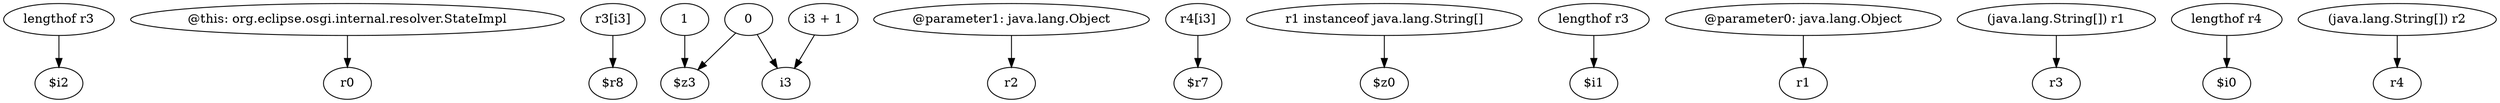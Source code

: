 digraph g {
0[label="lengthof r3"]
1[label="$i2"]
0->1[label=""]
2[label="@this: org.eclipse.osgi.internal.resolver.StateImpl"]
3[label="r0"]
2->3[label=""]
4[label="r3[i3]"]
5[label="$r8"]
4->5[label=""]
6[label="1"]
7[label="$z3"]
6->7[label=""]
8[label="0"]
8->7[label=""]
9[label="@parameter1: java.lang.Object"]
10[label="r2"]
9->10[label=""]
11[label="i3"]
8->11[label=""]
12[label="r4[i3]"]
13[label="$r7"]
12->13[label=""]
14[label="r1 instanceof java.lang.String[]"]
15[label="$z0"]
14->15[label=""]
16[label="lengthof r3"]
17[label="$i1"]
16->17[label=""]
18[label="@parameter0: java.lang.Object"]
19[label="r1"]
18->19[label=""]
20[label="i3 + 1"]
20->11[label=""]
21[label="(java.lang.String[]) r1"]
22[label="r3"]
21->22[label=""]
23[label="lengthof r4"]
24[label="$i0"]
23->24[label=""]
25[label="(java.lang.String[]) r2"]
26[label="r4"]
25->26[label=""]
}